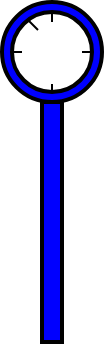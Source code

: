 <mxfile version="20.2.3" type="device"><diagram id="FCEwfh1pfFvkqCdnQIV4" name="Page-1"><mxGraphModel dx="202" dy="127" grid="1" gridSize="10" guides="1" tooltips="1" connect="1" arrows="1" fold="1" page="1" pageScale="1" pageWidth="850" pageHeight="1100" math="0" shadow="0"><root><mxCell id="0"/><mxCell id="1" parent="0"/><mxCell id="65GDZeerBlByUGWD1KWO-1" value="" style="ellipse;whiteSpace=wrap;html=1;aspect=fixed;strokeWidth=2;fillColor=#0000FF;" vertex="1" parent="1"><mxGeometry x="370" y="190" width="50" height="50" as="geometry"/></mxCell><mxCell id="65GDZeerBlByUGWD1KWO-2" value="" style="ellipse;whiteSpace=wrap;html=1;aspect=fixed;strokeWidth=2;" vertex="1" parent="1"><mxGeometry x="375" y="195" width="40" height="40" as="geometry"/></mxCell><mxCell id="65GDZeerBlByUGWD1KWO-3" value="" style="endArrow=none;html=1;rounded=0;entryX=0.625;entryY=0.125;entryDx=0;entryDy=0;entryPerimeter=0;" edge="1" parent="1"><mxGeometry width="50" height="50" relative="1" as="geometry"><mxPoint x="395" y="200" as="sourcePoint"/><mxPoint x="395" y="196" as="targetPoint"/></mxGeometry></mxCell><mxCell id="65GDZeerBlByUGWD1KWO-4" value="" style="endArrow=none;html=1;rounded=0;" edge="1" parent="1"><mxGeometry width="50" height="50" relative="1" as="geometry"><mxPoint x="395" y="235" as="sourcePoint"/><mxPoint x="395" y="231" as="targetPoint"/></mxGeometry></mxCell><mxCell id="65GDZeerBlByUGWD1KWO-7" value="" style="endArrow=none;html=1;rounded=0;" edge="1" parent="1" source="65GDZeerBlByUGWD1KWO-2"><mxGeometry width="50" height="50" relative="1" as="geometry"><mxPoint x="400" y="200" as="sourcePoint"/><mxPoint x="408" y="199" as="targetPoint"/></mxGeometry></mxCell><mxCell id="65GDZeerBlByUGWD1KWO-8" value="&lt;br&gt;" style="rounded=0;whiteSpace=wrap;html=1;strokeWidth=2;fillColor=#0000FF;" vertex="1" parent="1"><mxGeometry x="390" y="240" width="10" height="120" as="geometry"/></mxCell><mxCell id="65GDZeerBlByUGWD1KWO-14" value="" style="endArrow=none;html=1;rounded=0;" edge="1" parent="1"><mxGeometry width="50" height="50" relative="1" as="geometry"><mxPoint x="375" y="215" as="sourcePoint"/><mxPoint x="380" y="215" as="targetPoint"/></mxGeometry></mxCell><mxCell id="65GDZeerBlByUGWD1KWO-15" value="" style="endArrow=none;html=1;rounded=0;" edge="1" parent="1"><mxGeometry width="50" height="50" relative="1" as="geometry"><mxPoint x="410" y="215" as="sourcePoint"/><mxPoint x="415" y="215" as="targetPoint"/></mxGeometry></mxCell><mxCell id="65GDZeerBlByUGWD1KWO-17" value="" style="endArrow=none;html=1;rounded=0;" edge="1" parent="1"><mxGeometry width="50" height="50" relative="1" as="geometry"><mxPoint x="383" y="199" as="sourcePoint"/><mxPoint x="388" y="204" as="targetPoint"/></mxGeometry></mxCell></root></mxGraphModel></diagram></mxfile>